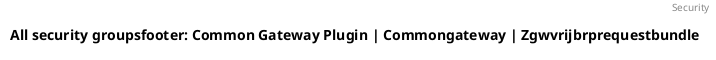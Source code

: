 @startuml
title: All security groupsfooter: Common Gateway Plugin | Commongateway | Zgwvrijbrprequestbundle 
header: Security

@enduml
